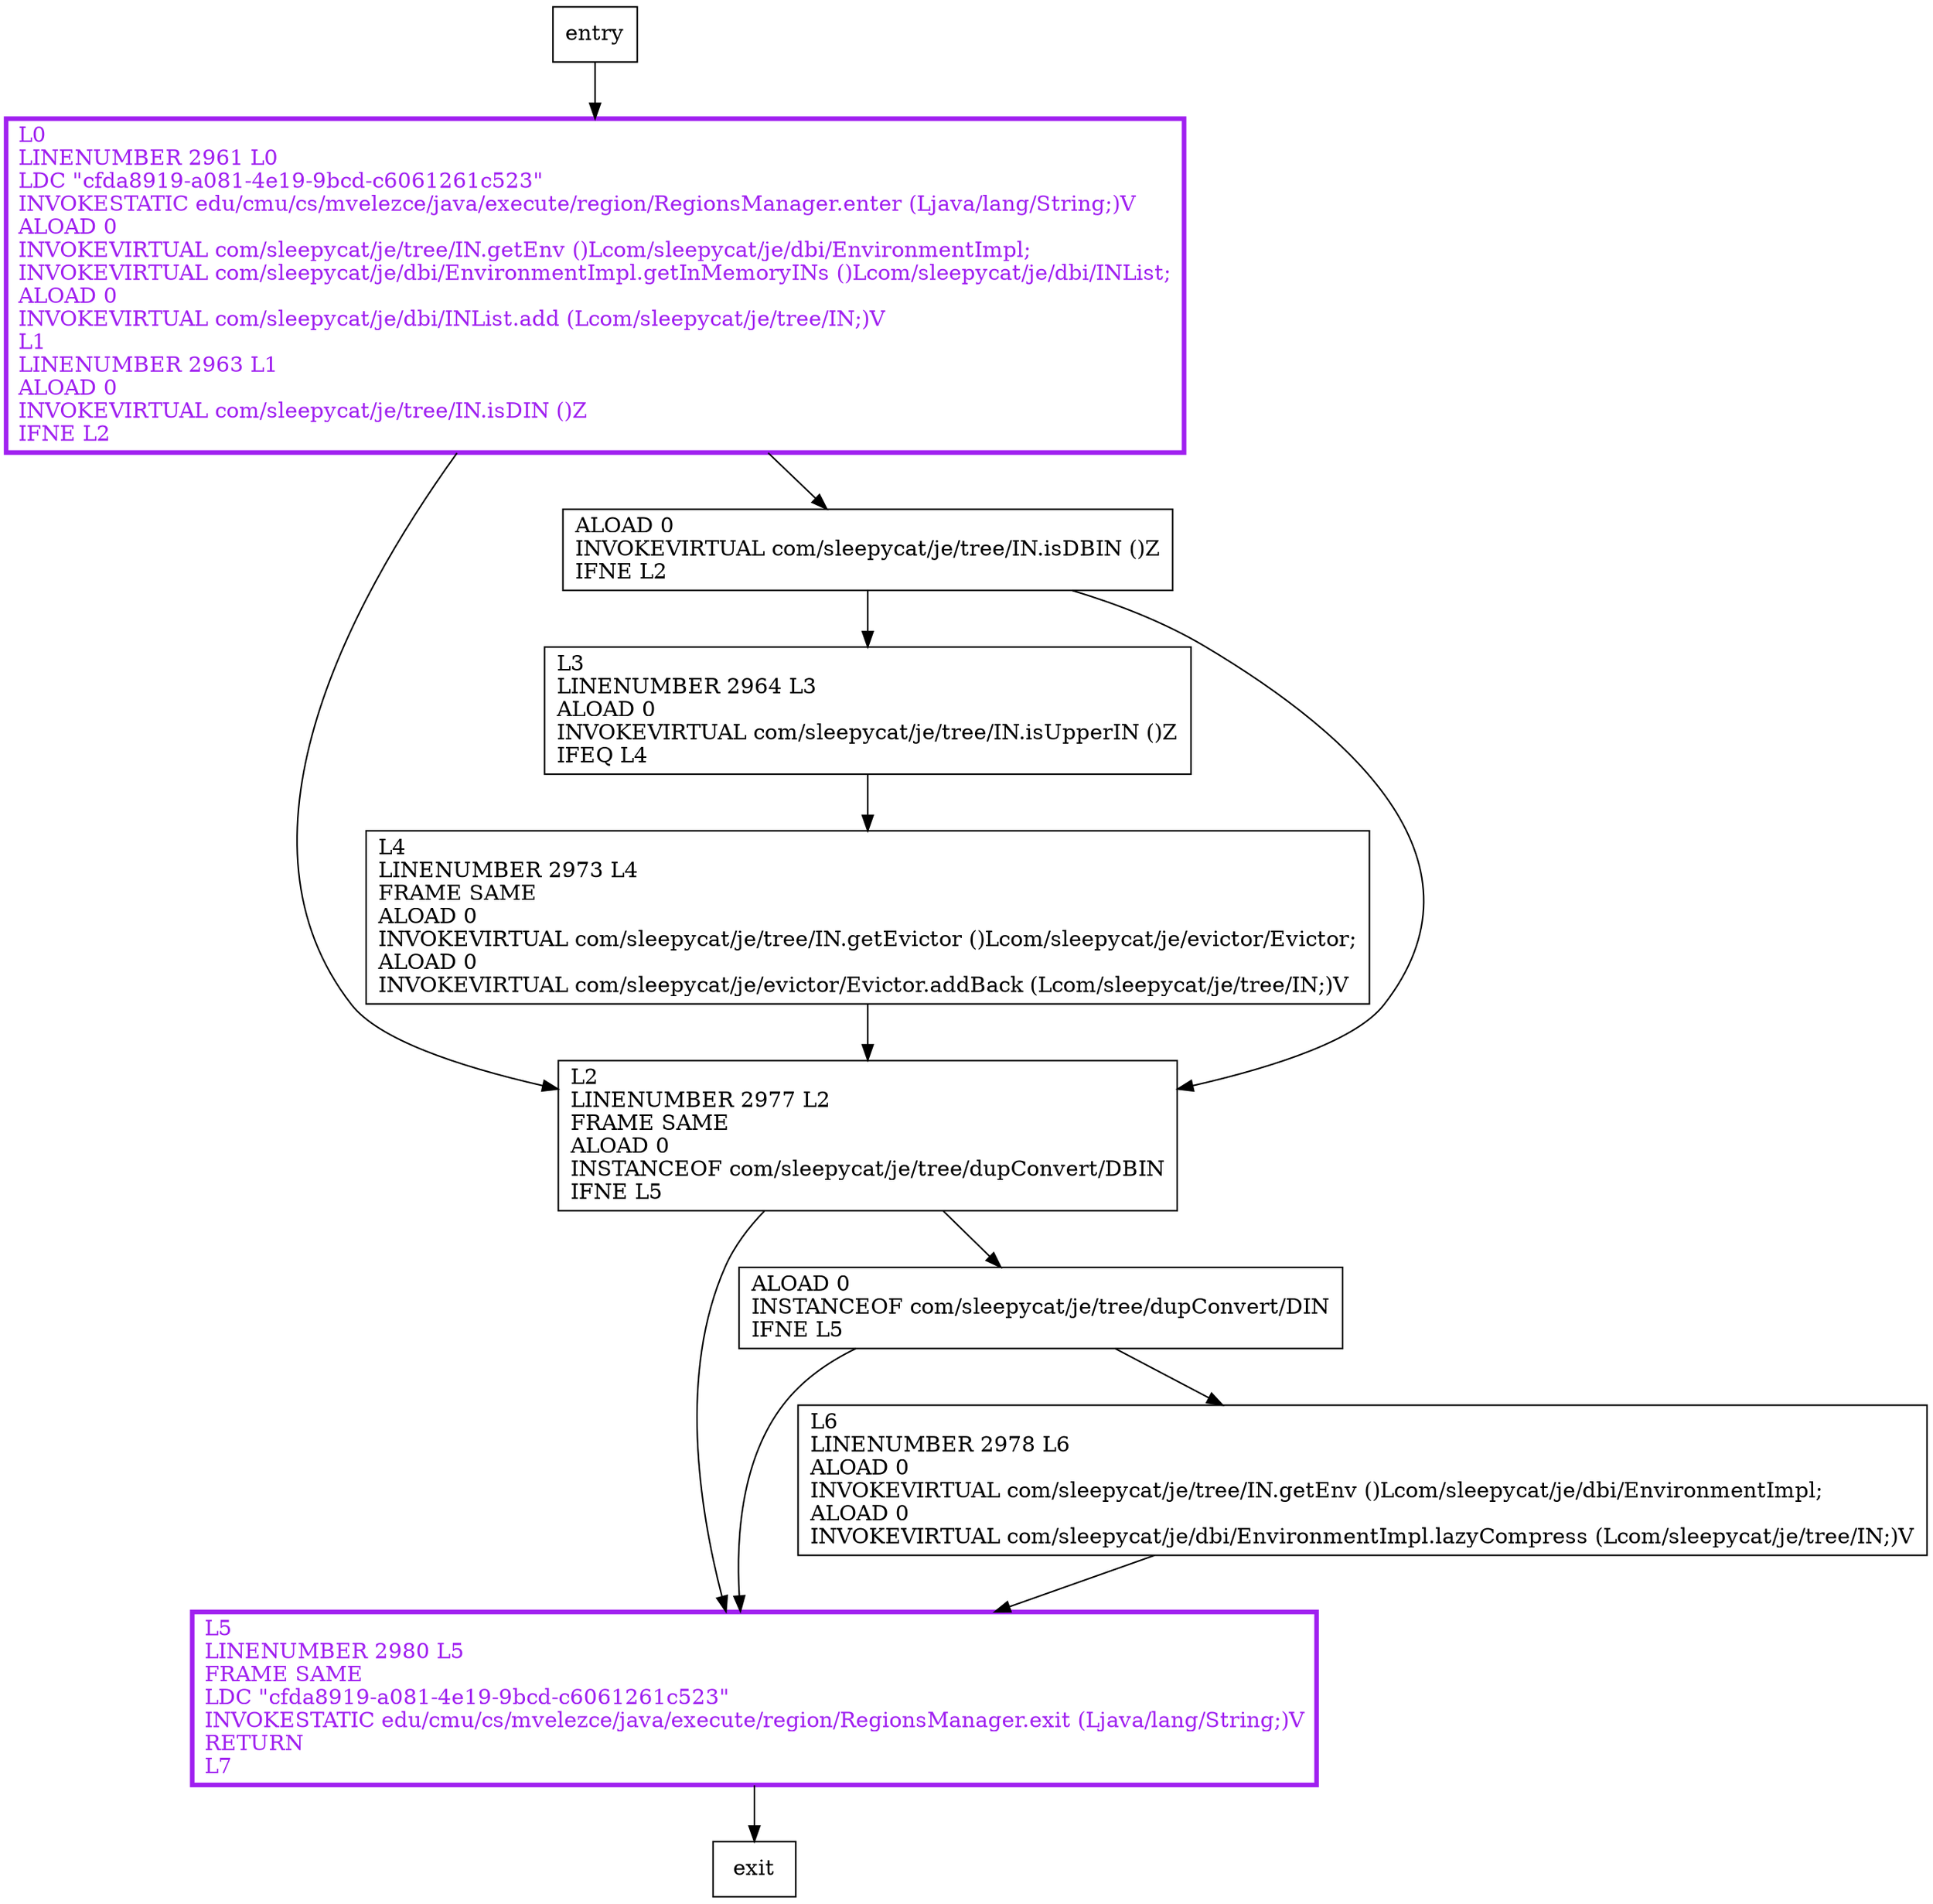 digraph addToMainCache {
node [shape=record];
1606068070 [label="L3\lLINENUMBER 2964 L3\lALOAD 0\lINVOKEVIRTUAL com/sleepycat/je/tree/IN.isUpperIN ()Z\lIFEQ L4\l"];
1073470519 [label="L4\lLINENUMBER 2973 L4\lFRAME SAME\lALOAD 0\lINVOKEVIRTUAL com/sleepycat/je/tree/IN.getEvictor ()Lcom/sleepycat/je/evictor/Evictor;\lALOAD 0\lINVOKEVIRTUAL com/sleepycat/je/evictor/Evictor.addBack (Lcom/sleepycat/je/tree/IN;)V\l"];
2122963385 [label="L2\lLINENUMBER 2977 L2\lFRAME SAME\lALOAD 0\lINSTANCEOF com/sleepycat/je/tree/dupConvert/DBIN\lIFNE L5\l"];
929757543 [label="L0\lLINENUMBER 2961 L0\lLDC \"cfda8919-a081-4e19-9bcd-c6061261c523\"\lINVOKESTATIC edu/cmu/cs/mvelezce/java/execute/region/RegionsManager.enter (Ljava/lang/String;)V\lALOAD 0\lINVOKEVIRTUAL com/sleepycat/je/tree/IN.getEnv ()Lcom/sleepycat/je/dbi/EnvironmentImpl;\lINVOKEVIRTUAL com/sleepycat/je/dbi/EnvironmentImpl.getInMemoryINs ()Lcom/sleepycat/je/dbi/INList;\lALOAD 0\lINVOKEVIRTUAL com/sleepycat/je/dbi/INList.add (Lcom/sleepycat/je/tree/IN;)V\lL1\lLINENUMBER 2963 L1\lALOAD 0\lINVOKEVIRTUAL com/sleepycat/je/tree/IN.isDIN ()Z\lIFNE L2\l"];
629979323 [label="L5\lLINENUMBER 2980 L5\lFRAME SAME\lLDC \"cfda8919-a081-4e19-9bcd-c6061261c523\"\lINVOKESTATIC edu/cmu/cs/mvelezce/java/execute/region/RegionsManager.exit (Ljava/lang/String;)V\lRETURN\lL7\l"];
368635820 [label="ALOAD 0\lINSTANCEOF com/sleepycat/je/tree/dupConvert/DIN\lIFNE L5\l"];
789031675 [label="L6\lLINENUMBER 2978 L6\lALOAD 0\lINVOKEVIRTUAL com/sleepycat/je/tree/IN.getEnv ()Lcom/sleepycat/je/dbi/EnvironmentImpl;\lALOAD 0\lINVOKEVIRTUAL com/sleepycat/je/dbi/EnvironmentImpl.lazyCompress (Lcom/sleepycat/je/tree/IN;)V\l"];
1015207289 [label="ALOAD 0\lINVOKEVIRTUAL com/sleepycat/je/tree/IN.isDBIN ()Z\lIFNE L2\l"];
entry;
exit;
1606068070 -> 1073470519
1073470519 -> 2122963385
entry -> 929757543
2122963385 -> 629979323
2122963385 -> 368635820
929757543 -> 2122963385
929757543 -> 1015207289
629979323 -> exit
368635820 -> 629979323
368635820 -> 789031675
789031675 -> 629979323
1015207289 -> 1606068070
1015207289 -> 2122963385
929757543[fontcolor="purple", penwidth=3, color="purple"];
629979323[fontcolor="purple", penwidth=3, color="purple"];
}
